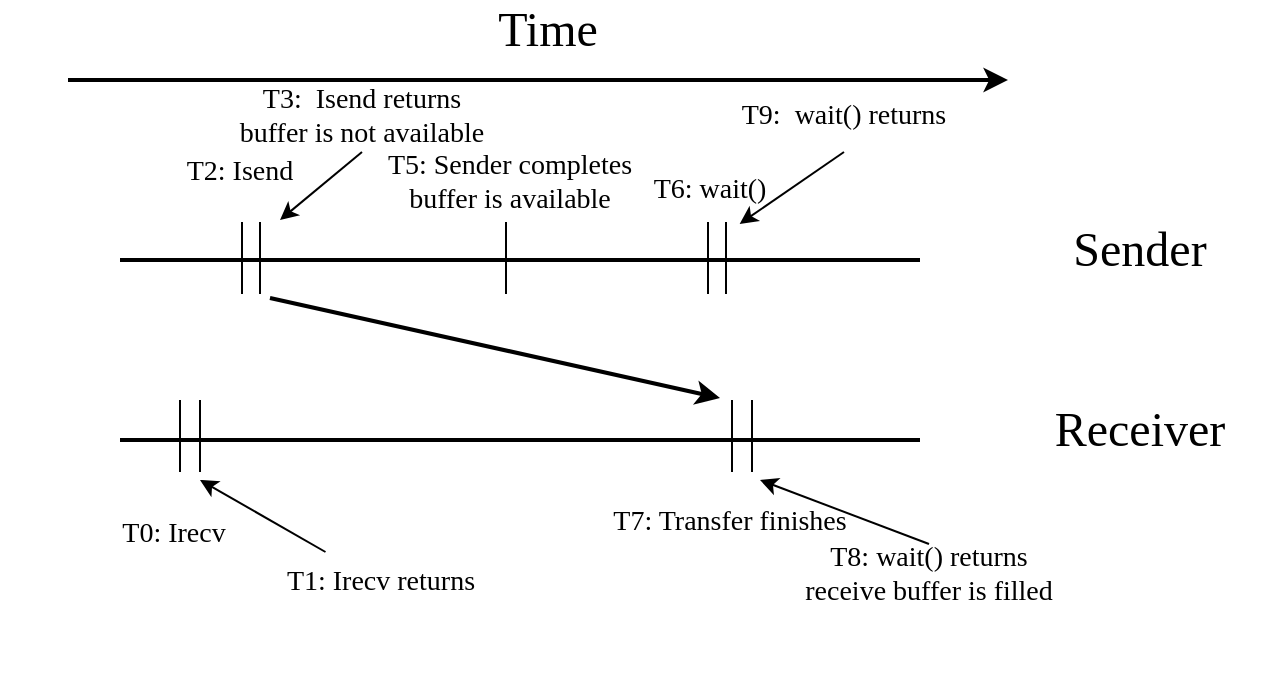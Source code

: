 <mxfile version="22.1.18" type="device">
  <diagram id="nSzfmfLscecKr_QbmP8P" name="第 1 页">
    <mxGraphModel dx="852" dy="558" grid="0" gridSize="10" guides="1" tooltips="1" connect="1" arrows="1" fold="1" page="1" pageScale="1" pageWidth="827" pageHeight="1169" math="0" shadow="0">
      <root>
        <mxCell id="0" />
        <mxCell id="1" parent="0" />
        <mxCell id="TxYcWqxCjKPwNZm7CkKh-1" value="" style="rounded=0;whiteSpace=wrap;html=1;strokeColor=none;fillColor=none;" parent="1" vertex="1">
          <mxGeometry x="140" y="110" width="640" height="340" as="geometry" />
        </mxCell>
        <mxCell id="6l_aIuPrhvCb97CX6PBp-1" value="" style="endArrow=none;html=1;rounded=0;fontSize=24;strokeWidth=2;fontFamily=Times New Roman;" parent="1" edge="1">
          <mxGeometry width="50" height="50" relative="1" as="geometry">
            <mxPoint x="200" y="240" as="sourcePoint" />
            <mxPoint x="600" y="240" as="targetPoint" />
          </mxGeometry>
        </mxCell>
        <mxCell id="6l_aIuPrhvCb97CX6PBp-2" value="&lt;span style=&quot;font-size: 24px;&quot;&gt;Sender&lt;/span&gt;" style="text;html=1;strokeColor=none;fillColor=none;align=center;verticalAlign=middle;whiteSpace=wrap;rounded=0;fontFamily=Times New Roman;" parent="1" vertex="1">
          <mxGeometry x="665" y="220" width="90" height="30" as="geometry" />
        </mxCell>
        <mxCell id="6l_aIuPrhvCb97CX6PBp-3" value="" style="endArrow=none;html=1;rounded=0;fontSize=24;strokeWidth=2;fontFamily=Times New Roman;" parent="1" edge="1">
          <mxGeometry width="50" height="50" relative="1" as="geometry">
            <mxPoint x="200" y="330" as="sourcePoint" />
            <mxPoint x="600" y="330" as="targetPoint" />
          </mxGeometry>
        </mxCell>
        <mxCell id="6l_aIuPrhvCb97CX6PBp-4" value="&lt;span style=&quot;font-size: 24px;&quot;&gt;Receiver&lt;/span&gt;" style="text;html=1;strokeColor=none;fillColor=none;align=center;verticalAlign=middle;whiteSpace=wrap;rounded=0;fontFamily=Times New Roman;" parent="1" vertex="1">
          <mxGeometry x="665" y="310" width="90" height="30" as="geometry" />
        </mxCell>
        <mxCell id="6l_aIuPrhvCb97CX6PBp-5" value="" style="endArrow=none;html=1;rounded=0;fontSize=24;exitX=0.5;exitY=0;exitDx=0;exitDy=0;fontFamily=Times New Roman;" parent="1" edge="1">
          <mxGeometry width="50" height="50" relative="1" as="geometry">
            <mxPoint x="230" y="346" as="sourcePoint" />
            <mxPoint x="230" y="310" as="targetPoint" />
          </mxGeometry>
        </mxCell>
        <mxCell id="6l_aIuPrhvCb97CX6PBp-6" value="&lt;font style=&quot;font-size: 14px;&quot;&gt;T0:&amp;nbsp;Irecv&lt;br&gt;&lt;/font&gt;" style="text;html=1;strokeColor=none;fillColor=none;align=center;verticalAlign=middle;whiteSpace=wrap;rounded=0;fontSize=14;fontFamily=Times New Roman;" parent="1" vertex="1">
          <mxGeometry x="157" y="359" width="140" height="36" as="geometry" />
        </mxCell>
        <mxCell id="6l_aIuPrhvCb97CX6PBp-7" value="&lt;span style=&quot;font-size: 14px;&quot;&gt;T2: Isend&lt;/span&gt;" style="text;html=1;strokeColor=none;fillColor=none;align=center;verticalAlign=middle;whiteSpace=wrap;rounded=0;fontSize=14;fontFamily=Times New Roman;" parent="1" vertex="1">
          <mxGeometry x="220" y="181" width="80" height="30" as="geometry" />
        </mxCell>
        <mxCell id="6l_aIuPrhvCb97CX6PBp-8" value="" style="endArrow=none;html=1;rounded=0;fontSize=24;exitX=0.5;exitY=0;exitDx=0;exitDy=0;fontFamily=Times New Roman;" parent="1" edge="1">
          <mxGeometry width="50" height="50" relative="1" as="geometry">
            <mxPoint x="270" y="257" as="sourcePoint" />
            <mxPoint x="270" y="221" as="targetPoint" />
          </mxGeometry>
        </mxCell>
        <mxCell id="6l_aIuPrhvCb97CX6PBp-9" value="" style="endArrow=none;html=1;rounded=0;fontSize=24;exitX=0.5;exitY=0;exitDx=0;exitDy=0;fontFamily=Times New Roman;" parent="1" edge="1">
          <mxGeometry width="50" height="50" relative="1" as="geometry">
            <mxPoint x="506" y="346" as="sourcePoint" />
            <mxPoint x="506" y="310" as="targetPoint" />
          </mxGeometry>
        </mxCell>
        <mxCell id="6l_aIuPrhvCb97CX6PBp-10" value="" style="endArrow=classic;html=1;rounded=0;fontSize=14;strokeWidth=2;fontFamily=Times New Roman;" parent="1" edge="1">
          <mxGeometry width="50" height="50" relative="1" as="geometry">
            <mxPoint x="174" y="150" as="sourcePoint" />
            <mxPoint x="644" y="150" as="targetPoint" />
          </mxGeometry>
        </mxCell>
        <mxCell id="6l_aIuPrhvCb97CX6PBp-11" value="Time" style="text;html=1;strokeColor=none;fillColor=none;align=center;verticalAlign=middle;whiteSpace=wrap;rounded=0;fontSize=24;fontFamily=Times New Roman;" parent="1" vertex="1">
          <mxGeometry x="369" y="110" width="90" height="30" as="geometry" />
        </mxCell>
        <mxCell id="6l_aIuPrhvCb97CX6PBp-12" value="&lt;span style=&quot;font-size: 14px;&quot;&gt;T3:&amp;nbsp; Isend returns&lt;br&gt;buffer is not available&lt;br&gt;&lt;/span&gt;" style="text;html=1;strokeColor=none;fillColor=none;align=center;verticalAlign=middle;whiteSpace=wrap;rounded=0;fontSize=14;fontFamily=Times New Roman;" parent="1" vertex="1">
          <mxGeometry x="243" y="150" width="156" height="36" as="geometry" />
        </mxCell>
        <mxCell id="6l_aIuPrhvCb97CX6PBp-13" value="" style="endArrow=none;html=1;rounded=0;fontSize=24;exitX=0.5;exitY=0;exitDx=0;exitDy=0;fontFamily=Times New Roman;" parent="1" edge="1">
          <mxGeometry width="50" height="50" relative="1" as="geometry">
            <mxPoint x="393" y="257" as="sourcePoint" />
            <mxPoint x="393" y="221" as="targetPoint" />
          </mxGeometry>
        </mxCell>
        <mxCell id="6l_aIuPrhvCb97CX6PBp-14" value="&lt;font style=&quot;font-size: 14px;&quot;&gt;T7: Transfer finishes&lt;br style=&quot;font-size: 14px;&quot;&gt;&lt;/font&gt;" style="text;html=1;strokeColor=none;fillColor=none;align=center;verticalAlign=middle;whiteSpace=wrap;rounded=0;fontSize=14;fontFamily=Times New Roman;" parent="1" vertex="1">
          <mxGeometry x="440" y="356" width="130" height="30" as="geometry" />
        </mxCell>
        <mxCell id="6l_aIuPrhvCb97CX6PBp-15" value="&lt;font style=&quot;font-size: 14px;&quot;&gt;T8: wait() returns&lt;br&gt;receive buffer is filled&lt;br style=&quot;font-size: 14px;&quot;&gt;&lt;/font&gt;" style="text;html=1;strokeColor=none;fillColor=none;align=center;verticalAlign=middle;whiteSpace=wrap;rounded=0;fontSize=14;fontFamily=Times New Roman;" parent="1" vertex="1">
          <mxGeometry x="522" y="382" width="165" height="30" as="geometry" />
        </mxCell>
        <mxCell id="6l_aIuPrhvCb97CX6PBp-16" value="" style="endArrow=none;html=1;rounded=0;fontSize=24;exitX=0.5;exitY=0;exitDx=0;exitDy=0;fontFamily=Times New Roman;" parent="1" edge="1">
          <mxGeometry width="50" height="50" relative="1" as="geometry">
            <mxPoint x="516" y="346" as="sourcePoint" />
            <mxPoint x="516" y="310" as="targetPoint" />
          </mxGeometry>
        </mxCell>
        <mxCell id="6l_aIuPrhvCb97CX6PBp-17" value="" style="endArrow=classic;html=1;rounded=0;fontSize=24;exitX=0.5;exitY=0;exitDx=0;exitDy=0;fontFamily=Times New Roman;" parent="1" source="6l_aIuPrhvCb97CX6PBp-15" edge="1">
          <mxGeometry width="50" height="50" relative="1" as="geometry">
            <mxPoint x="794" y="560" as="sourcePoint" />
            <mxPoint x="520" y="350" as="targetPoint" />
          </mxGeometry>
        </mxCell>
        <mxCell id="6l_aIuPrhvCb97CX6PBp-18" value="&lt;span style=&quot;font-size: 14px;&quot;&gt;T1: Irecv returns&lt;/span&gt;" style="text;html=1;strokeColor=none;fillColor=none;align=center;verticalAlign=middle;whiteSpace=wrap;rounded=0;fontSize=14;fontFamily=Times New Roman;" parent="1" vertex="1">
          <mxGeometry x="275" y="386" width="111" height="30" as="geometry" />
        </mxCell>
        <mxCell id="6l_aIuPrhvCb97CX6PBp-19" value="" style="endArrow=none;html=1;rounded=0;fontSize=24;exitX=0.5;exitY=0;exitDx=0;exitDy=0;fontFamily=Times New Roman;" parent="1" edge="1">
          <mxGeometry width="50" height="50" relative="1" as="geometry">
            <mxPoint x="240" y="346" as="sourcePoint" />
            <mxPoint x="240" y="310" as="targetPoint" />
          </mxGeometry>
        </mxCell>
        <mxCell id="6l_aIuPrhvCb97CX6PBp-20" value="" style="endArrow=classic;html=1;rounded=0;exitX=0.25;exitY=0;exitDx=0;exitDy=0;fontFamily=Times New Roman;" parent="1" source="6l_aIuPrhvCb97CX6PBp-18" edge="1">
          <mxGeometry width="50" height="50" relative="1" as="geometry">
            <mxPoint x="220" y="550" as="sourcePoint" />
            <mxPoint x="240" y="350" as="targetPoint" />
          </mxGeometry>
        </mxCell>
        <mxCell id="6l_aIuPrhvCb97CX6PBp-21" value="" style="endArrow=none;html=1;rounded=0;fontSize=24;exitX=0.5;exitY=0;exitDx=0;exitDy=0;fontFamily=Times New Roman;" parent="1" edge="1">
          <mxGeometry width="50" height="50" relative="1" as="geometry">
            <mxPoint x="261.0" y="257" as="sourcePoint" />
            <mxPoint x="261.0" y="221" as="targetPoint" />
          </mxGeometry>
        </mxCell>
        <mxCell id="6l_aIuPrhvCb97CX6PBp-23" value="" style="endArrow=classic;html=1;rounded=0;exitX=0.5;exitY=1;exitDx=0;exitDy=0;fontFamily=Times New Roman;" parent="1" source="6l_aIuPrhvCb97CX6PBp-12" edge="1">
          <mxGeometry width="50" height="50" relative="1" as="geometry">
            <mxPoint x="70" y="390" as="sourcePoint" />
            <mxPoint x="280" y="220" as="targetPoint" />
          </mxGeometry>
        </mxCell>
        <mxCell id="6l_aIuPrhvCb97CX6PBp-24" value="T5: Sender completes&lt;br&gt;buffer is available" style="text;html=1;strokeColor=none;fillColor=none;align=center;verticalAlign=middle;whiteSpace=wrap;rounded=0;fontSize=14;fontFamily=Times New Roman;" parent="1" vertex="1">
          <mxGeometry x="330" y="186" width="130" height="30" as="geometry" />
        </mxCell>
        <mxCell id="6l_aIuPrhvCb97CX6PBp-25" value="" style="endArrow=none;html=1;rounded=0;fontSize=24;exitX=0.5;exitY=0;exitDx=0;exitDy=0;fontFamily=Times New Roman;" parent="1" edge="1">
          <mxGeometry width="50" height="50" relative="1" as="geometry">
            <mxPoint x="494" y="257" as="sourcePoint" />
            <mxPoint x="494" y="221" as="targetPoint" />
          </mxGeometry>
        </mxCell>
        <mxCell id="6l_aIuPrhvCb97CX6PBp-26" value="T6: wait()" style="text;html=1;strokeColor=none;fillColor=none;align=center;verticalAlign=middle;whiteSpace=wrap;rounded=0;fontSize=14;fontFamily=Times New Roman;" parent="1" vertex="1">
          <mxGeometry x="430" y="190" width="130" height="30" as="geometry" />
        </mxCell>
        <mxCell id="6l_aIuPrhvCb97CX6PBp-27" value="" style="endArrow=none;html=1;rounded=0;fontSize=24;exitX=0.5;exitY=0;exitDx=0;exitDy=0;fontFamily=Times New Roman;" parent="1" edge="1">
          <mxGeometry width="50" height="50" relative="1" as="geometry">
            <mxPoint x="503" y="257" as="sourcePoint" />
            <mxPoint x="503" y="221" as="targetPoint" />
          </mxGeometry>
        </mxCell>
        <mxCell id="6l_aIuPrhvCb97CX6PBp-28" value="&lt;span style=&quot;font-size: 14px;&quot;&gt;T9:&amp;nbsp; wait() returns&lt;br&gt;&lt;/span&gt;" style="text;html=1;strokeColor=none;fillColor=none;align=center;verticalAlign=middle;whiteSpace=wrap;rounded=0;fontSize=14;fontFamily=Times New Roman;" parent="1" vertex="1">
          <mxGeometry x="502" y="150" width="120" height="36" as="geometry" />
        </mxCell>
        <mxCell id="6l_aIuPrhvCb97CX6PBp-29" value="" style="endArrow=classic;html=1;rounded=0;exitX=0.5;exitY=1;exitDx=0;exitDy=0;entryX=0.614;entryY=1.065;entryDx=0;entryDy=0;entryPerimeter=0;fontFamily=Times New Roman;" parent="1" source="6l_aIuPrhvCb97CX6PBp-28" target="6l_aIuPrhvCb97CX6PBp-26" edge="1">
          <mxGeometry width="50" height="50" relative="1" as="geometry">
            <mxPoint x="140" y="310" as="sourcePoint" />
            <mxPoint x="190" y="260" as="targetPoint" />
          </mxGeometry>
        </mxCell>
        <mxCell id="6l_aIuPrhvCb97CX6PBp-30" value="" style="endArrow=classic;html=1;rounded=0;strokeWidth=2;fontSize=14;fontFamily=Times New Roman;" parent="1" edge="1">
          <mxGeometry width="50" height="50" relative="1" as="geometry">
            <mxPoint x="275" y="259" as="sourcePoint" />
            <mxPoint x="500" y="309" as="targetPoint" />
          </mxGeometry>
        </mxCell>
      </root>
    </mxGraphModel>
  </diagram>
</mxfile>
